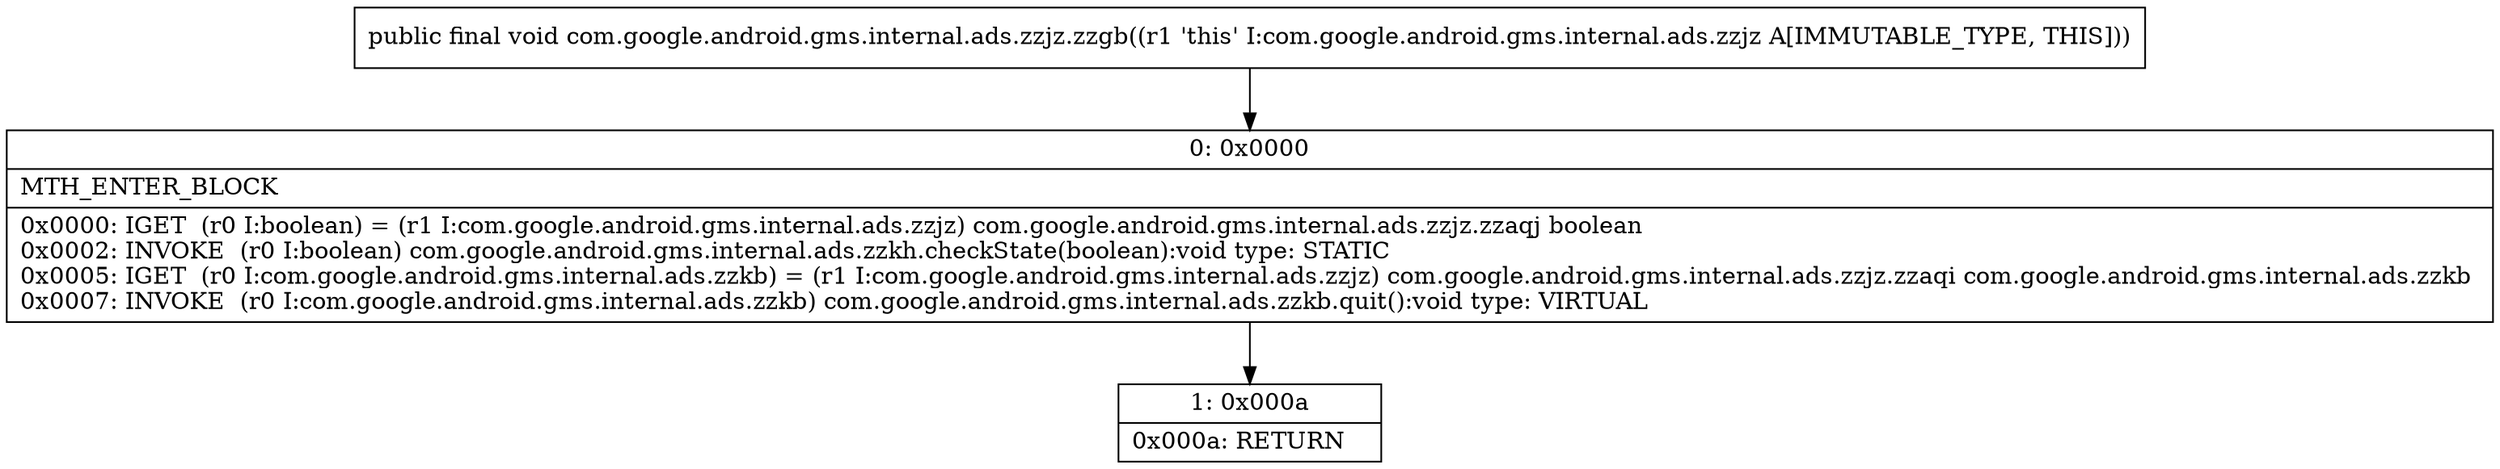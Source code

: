 digraph "CFG forcom.google.android.gms.internal.ads.zzjz.zzgb()V" {
Node_0 [shape=record,label="{0\:\ 0x0000|MTH_ENTER_BLOCK\l|0x0000: IGET  (r0 I:boolean) = (r1 I:com.google.android.gms.internal.ads.zzjz) com.google.android.gms.internal.ads.zzjz.zzaqj boolean \l0x0002: INVOKE  (r0 I:boolean) com.google.android.gms.internal.ads.zzkh.checkState(boolean):void type: STATIC \l0x0005: IGET  (r0 I:com.google.android.gms.internal.ads.zzkb) = (r1 I:com.google.android.gms.internal.ads.zzjz) com.google.android.gms.internal.ads.zzjz.zzaqi com.google.android.gms.internal.ads.zzkb \l0x0007: INVOKE  (r0 I:com.google.android.gms.internal.ads.zzkb) com.google.android.gms.internal.ads.zzkb.quit():void type: VIRTUAL \l}"];
Node_1 [shape=record,label="{1\:\ 0x000a|0x000a: RETURN   \l}"];
MethodNode[shape=record,label="{public final void com.google.android.gms.internal.ads.zzjz.zzgb((r1 'this' I:com.google.android.gms.internal.ads.zzjz A[IMMUTABLE_TYPE, THIS])) }"];
MethodNode -> Node_0;
Node_0 -> Node_1;
}

